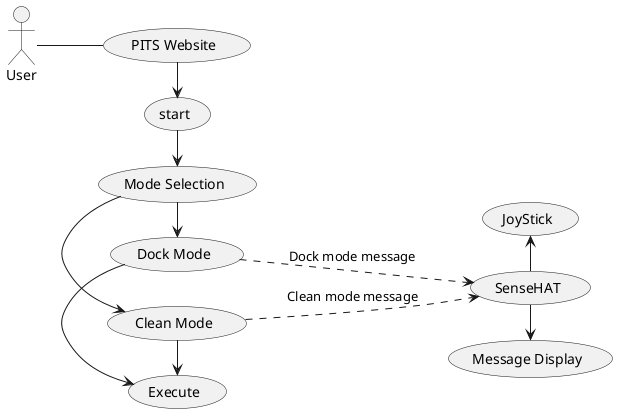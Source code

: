@startuml
left to right direction
skinparam packageStyle rectangle
actor User

 User -- (PITS Website)
 (PITS Website) -> (start)
 (start) -> (Mode Selection)
 
 (Mode Selection) -> (Clean Mode)
 (Mode Selection) -> (Dock Mode) 
 
 (Clean Mode) -> (Execute)
 (Dock Mode) -> (Execute)
 
 (Clean Mode) .> (SenseHAT) : Clean mode message
 (Dock Mode) .down.> (SenseHAT) : Dock mode message

 
 (SenseHAT) -> (Message Display)
 (SenseHAT) -left-> (JoyStick)
 


@enduml